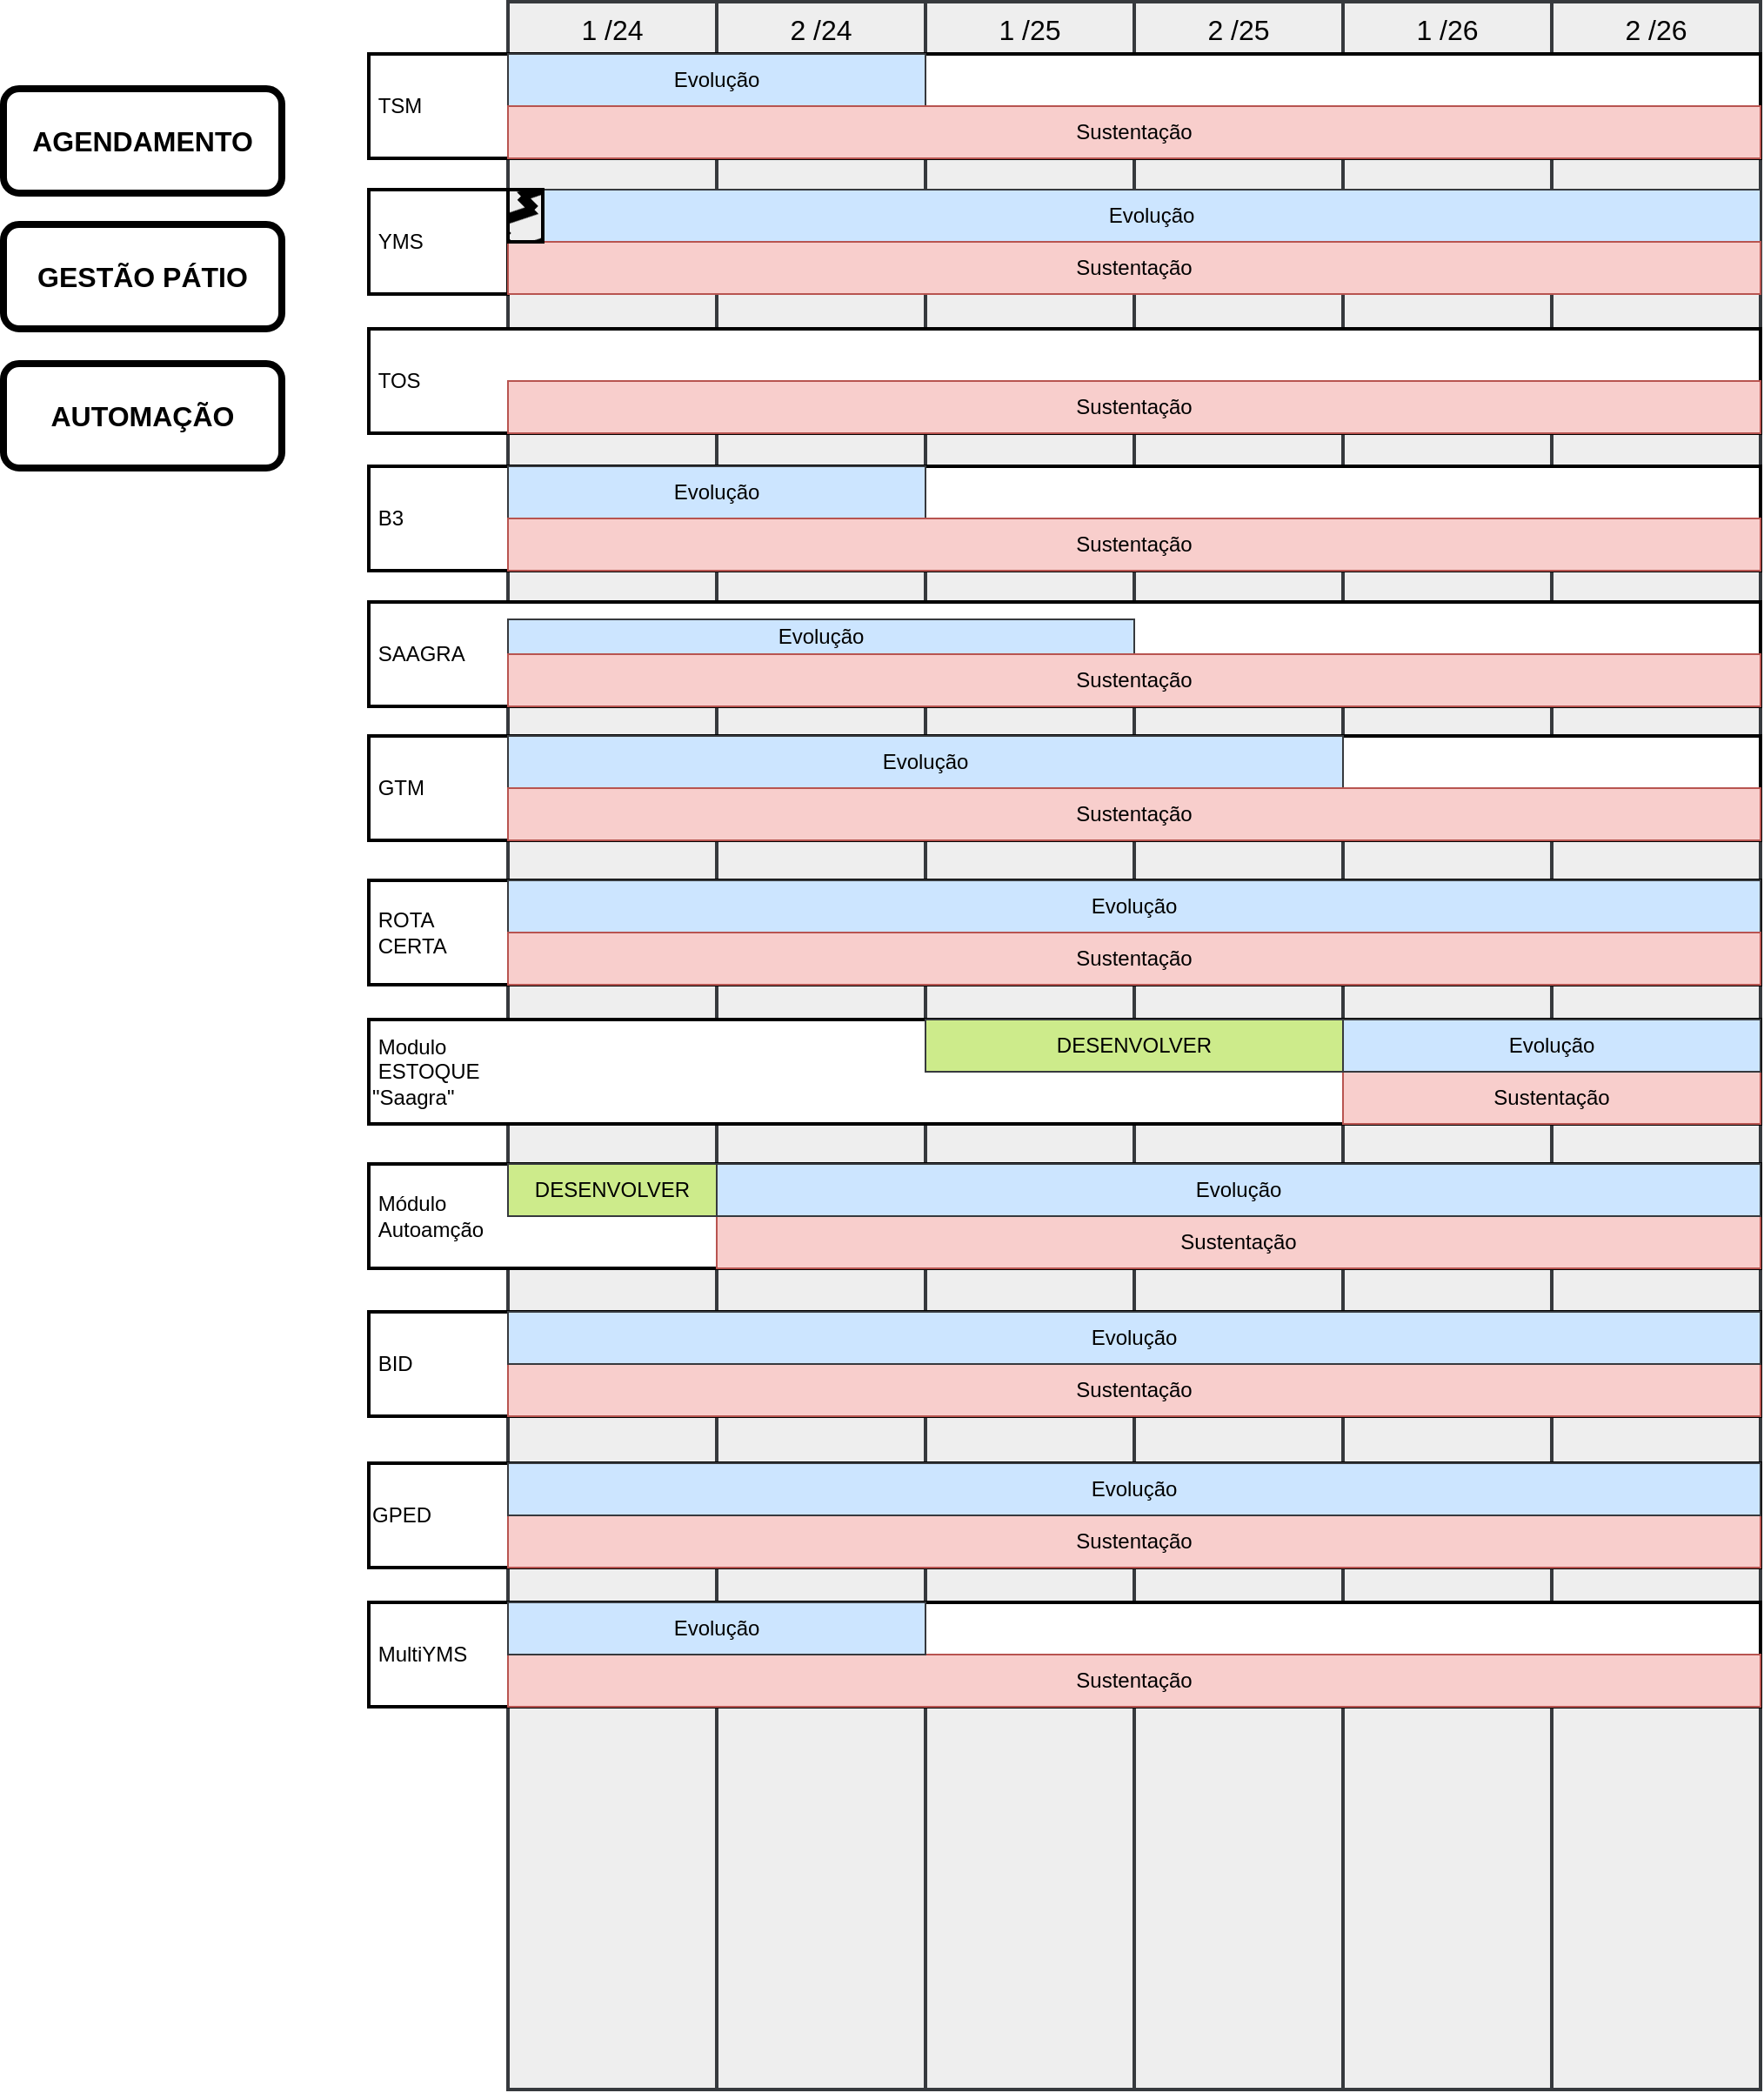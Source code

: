 <mxfile version="23.1.0" type="github">
  <diagram name="Página-1" id="VzQAFsm-xiUmSPo5FxEo">
    <mxGraphModel dx="2465" dy="891" grid="1" gridSize="10" guides="1" tooltips="1" connect="1" arrows="1" fold="1" page="1" pageScale="1" pageWidth="827" pageHeight="1169" math="0" shadow="0">
      <root>
        <mxCell id="0" />
        <mxCell id="1" parent="0" />
        <mxCell id="AmZqtmqh_XABwm-1z-AD-1" value="1 /24" style="rounded=0;whiteSpace=wrap;html=1;fontSize=16;fillColor=#eeeeee;align=center;verticalAlign=top;strokeWidth=2;strokeColor=#36393d;" vertex="1" parent="1">
          <mxGeometry x="70" y="50" width="120" height="1200" as="geometry" />
        </mxCell>
        <mxCell id="AmZqtmqh_XABwm-1z-AD-2" value="2 /24" style="rounded=0;whiteSpace=wrap;html=1;fontSize=16;fillColor=#eeeeee;align=center;verticalAlign=top;strokeWidth=2;strokeColor=#36393d;" vertex="1" parent="1">
          <mxGeometry x="190" y="50" width="120" height="1200" as="geometry" />
        </mxCell>
        <mxCell id="AmZqtmqh_XABwm-1z-AD-3" value="1 /25" style="rounded=0;whiteSpace=wrap;html=1;fontSize=16;fillColor=#eeeeee;align=center;verticalAlign=top;strokeWidth=2;strokeColor=#36393d;" vertex="1" parent="1">
          <mxGeometry x="310" y="50" width="120" height="1200" as="geometry" />
        </mxCell>
        <mxCell id="AmZqtmqh_XABwm-1z-AD-4" value="2 /25" style="rounded=0;whiteSpace=wrap;html=1;fontSize=16;fillColor=#eeeeee;align=center;verticalAlign=top;strokeWidth=2;strokeColor=#36393d;" vertex="1" parent="1">
          <mxGeometry x="430" y="50" width="120" height="1200" as="geometry" />
        </mxCell>
        <mxCell id="AmZqtmqh_XABwm-1z-AD-5" value="1 /26" style="rounded=0;whiteSpace=wrap;html=1;fontSize=16;fillColor=#eeeeee;align=center;verticalAlign=top;strokeWidth=2;strokeColor=#36393d;" vertex="1" parent="1">
          <mxGeometry x="550" y="50" width="120" height="1200" as="geometry" />
        </mxCell>
        <mxCell id="AmZqtmqh_XABwm-1z-AD-6" value="2 /26" style="rounded=0;whiteSpace=wrap;html=1;fontSize=16;fillColor=#eeeeee;align=center;verticalAlign=top;strokeWidth=2;strokeColor=#36393d;" vertex="1" parent="1">
          <mxGeometry x="670" y="50" width="120" height="1200" as="geometry" />
        </mxCell>
        <mxCell id="AmZqtmqh_XABwm-1z-AD-7" value="&amp;nbsp;B3" style="rounded=0;whiteSpace=wrap;html=1;align=left;strokeWidth=2;fillColor=default;" vertex="1" parent="1">
          <mxGeometry x="-10" y="317" width="800" height="60" as="geometry" />
        </mxCell>
        <mxCell id="AmZqtmqh_XABwm-1z-AD-8" value="&amp;nbsp;YMS" style="rounded=0;whiteSpace=wrap;html=1;align=left;strokeWidth=2;fillColor=default;" vertex="1" parent="1">
          <mxGeometry x="-10" y="158" width="80" height="60" as="geometry" />
        </mxCell>
        <mxCell id="AmZqtmqh_XABwm-1z-AD-9" value="Evolução" style="rounded=0;whiteSpace=wrap;html=1;fillColor=#cce5ff;strokeColor=#36393d;" vertex="1" parent="1">
          <mxGeometry x="70" y="317" width="240" height="30" as="geometry" />
        </mxCell>
        <mxCell id="AmZqtmqh_XABwm-1z-AD-10" value="Sustentação" style="rounded=0;whiteSpace=wrap;html=1;fillColor=#f8cecc;strokeColor=#b85450;" vertex="1" parent="1">
          <mxGeometry x="70" y="347" width="720" height="30" as="geometry" />
        </mxCell>
        <mxCell id="AmZqtmqh_XABwm-1z-AD-11" value="Evolução" style="rounded=0;whiteSpace=wrap;html=1;fillColor=#cce5ff;strokeColor=#36393d;" vertex="1" parent="1">
          <mxGeometry x="90" y="158" width="700" height="30" as="geometry" />
        </mxCell>
        <mxCell id="AmZqtmqh_XABwm-1z-AD-12" value="Sustentação" style="rounded=0;whiteSpace=wrap;html=1;fillColor=#f8cecc;strokeColor=#b85450;" vertex="1" parent="1">
          <mxGeometry x="70" y="188" width="720" height="30" as="geometry" />
        </mxCell>
        <mxCell id="AmZqtmqh_XABwm-1z-AD-13" value="&amp;nbsp;SAAGRA" style="rounded=0;whiteSpace=wrap;html=1;align=left;strokeWidth=2;fillColor=default;" vertex="1" parent="1">
          <mxGeometry x="-10" y="395" width="800" height="60" as="geometry" />
        </mxCell>
        <mxCell id="AmZqtmqh_XABwm-1z-AD-14" value="&amp;nbsp;GTM" style="rounded=0;whiteSpace=wrap;html=1;align=left;strokeWidth=2;fillColor=default;" vertex="1" parent="1">
          <mxGeometry x="-10" y="472" width="800" height="60" as="geometry" />
        </mxCell>
        <mxCell id="AmZqtmqh_XABwm-1z-AD-15" value="Evolução" style="rounded=0;whiteSpace=wrap;html=1;fillColor=#cce5ff;strokeColor=#36393d;" vertex="1" parent="1">
          <mxGeometry x="70" y="405" width="360" height="20" as="geometry" />
        </mxCell>
        <mxCell id="AmZqtmqh_XABwm-1z-AD-16" value="Sustentação" style="rounded=0;whiteSpace=wrap;html=1;fillColor=#f8cecc;strokeColor=#b85450;" vertex="1" parent="1">
          <mxGeometry x="70" y="425" width="720" height="30" as="geometry" />
        </mxCell>
        <mxCell id="AmZqtmqh_XABwm-1z-AD-17" value="Evolução" style="rounded=0;whiteSpace=wrap;html=1;fillColor=#cce5ff;strokeColor=#36393d;" vertex="1" parent="1">
          <mxGeometry x="70" y="472" width="480" height="30" as="geometry" />
        </mxCell>
        <mxCell id="AmZqtmqh_XABwm-1z-AD-18" value="Sustentação" style="rounded=0;whiteSpace=wrap;html=1;fillColor=#f8cecc;strokeColor=#b85450;" vertex="1" parent="1">
          <mxGeometry x="70" y="502" width="720" height="30" as="geometry" />
        </mxCell>
        <mxCell id="AmZqtmqh_XABwm-1z-AD-19" value="&amp;nbsp;Modulo &lt;br&gt;&amp;nbsp;ESTOQUE&lt;br&gt;&quot;Saagra&quot;" style="rounded=0;whiteSpace=wrap;html=1;align=left;strokeWidth=2;fillColor=default;" vertex="1" parent="1">
          <mxGeometry x="-10" y="635" width="800" height="60" as="geometry" />
        </mxCell>
        <mxCell id="AmZqtmqh_XABwm-1z-AD-20" value="DESENVOLVER" style="rounded=0;whiteSpace=wrap;html=1;fillColor=#cdeb8b;strokeColor=#36393d;" vertex="1" parent="1">
          <mxGeometry x="310" y="635" width="240" height="30" as="geometry" />
        </mxCell>
        <mxCell id="AmZqtmqh_XABwm-1z-AD-21" value="Sustentação" style="rounded=0;whiteSpace=wrap;html=1;fillColor=#f8cecc;strokeColor=#b85450;" vertex="1" parent="1">
          <mxGeometry x="550" y="665" width="240" height="30" as="geometry" />
        </mxCell>
        <mxCell id="AmZqtmqh_XABwm-1z-AD-22" value="Evolução" style="rounded=0;whiteSpace=wrap;html=1;fillColor=#cce5ff;strokeColor=#36393d;" vertex="1" parent="1">
          <mxGeometry x="550" y="635" width="240" height="30" as="geometry" />
        </mxCell>
        <mxCell id="AmZqtmqh_XABwm-1z-AD-23" value="&amp;nbsp;ROTA &lt;br&gt;&amp;nbsp;CERTA" style="rounded=0;whiteSpace=wrap;html=1;align=left;strokeWidth=2;fillColor=default;" vertex="1" parent="1">
          <mxGeometry x="-10" y="555" width="800" height="60" as="geometry" />
        </mxCell>
        <mxCell id="AmZqtmqh_XABwm-1z-AD-24" value="Evolução" style="rounded=0;whiteSpace=wrap;html=1;fillColor=#cce5ff;strokeColor=#36393d;" vertex="1" parent="1">
          <mxGeometry x="70" y="555" width="720" height="30" as="geometry" />
        </mxCell>
        <mxCell id="AmZqtmqh_XABwm-1z-AD-25" value="Sustentação" style="rounded=0;whiteSpace=wrap;html=1;fillColor=#f8cecc;strokeColor=#b85450;" vertex="1" parent="1">
          <mxGeometry x="70" y="585" width="720" height="30" as="geometry" />
        </mxCell>
        <mxCell id="AmZqtmqh_XABwm-1z-AD-26" value="&amp;nbsp;Módulo&lt;br&gt;&amp;nbsp;Autoamção" style="rounded=0;whiteSpace=wrap;html=1;align=left;strokeWidth=2;fillColor=default;" vertex="1" parent="1">
          <mxGeometry x="-10" y="718" width="800" height="60" as="geometry" />
        </mxCell>
        <mxCell id="AmZqtmqh_XABwm-1z-AD-27" value="DESENVOLVER" style="rounded=0;whiteSpace=wrap;html=1;fillColor=#cdeb8b;strokeColor=#36393d;" vertex="1" parent="1">
          <mxGeometry x="70" y="718" width="120" height="30" as="geometry" />
        </mxCell>
        <mxCell id="AmZqtmqh_XABwm-1z-AD-28" value="Sustentação" style="rounded=0;whiteSpace=wrap;html=1;fillColor=#f8cecc;strokeColor=#b85450;" vertex="1" parent="1">
          <mxGeometry x="190" y="748" width="600" height="30" as="geometry" />
        </mxCell>
        <mxCell id="AmZqtmqh_XABwm-1z-AD-29" value="Evolução" style="rounded=0;whiteSpace=wrap;html=1;fillColor=#cce5ff;strokeColor=#36393d;" vertex="1" parent="1">
          <mxGeometry x="190" y="718" width="600" height="30" as="geometry" />
        </mxCell>
        <mxCell id="AmZqtmqh_XABwm-1z-AD-30" value="&amp;nbsp;TOS" style="rounded=0;whiteSpace=wrap;html=1;align=left;strokeWidth=2;fillColor=default;" vertex="1" parent="1">
          <mxGeometry x="-10" y="238" width="800" height="60" as="geometry" />
        </mxCell>
        <mxCell id="AmZqtmqh_XABwm-1z-AD-31" value="Sustentação" style="rounded=0;whiteSpace=wrap;html=1;fillColor=#f8cecc;strokeColor=#b85450;" vertex="1" parent="1">
          <mxGeometry x="70" y="268" width="720" height="30" as="geometry" />
        </mxCell>
        <mxCell id="AmZqtmqh_XABwm-1z-AD-32" value="&amp;nbsp;TSM" style="rounded=0;whiteSpace=wrap;html=1;align=left;strokeWidth=2;fillColor=default;" vertex="1" parent="1">
          <mxGeometry x="-10" y="80" width="800" height="60" as="geometry" />
        </mxCell>
        <mxCell id="AmZqtmqh_XABwm-1z-AD-33" value="Evolução" style="rounded=0;whiteSpace=wrap;html=1;fillColor=#cce5ff;strokeColor=#36393d;" vertex="1" parent="1">
          <mxGeometry x="70" y="80" width="240" height="30" as="geometry" />
        </mxCell>
        <mxCell id="AmZqtmqh_XABwm-1z-AD-34" value="Sustentação" style="rounded=0;whiteSpace=wrap;html=1;fillColor=#f8cecc;strokeColor=#b85450;" vertex="1" parent="1">
          <mxGeometry x="70" y="110" width="720" height="30" as="geometry" />
        </mxCell>
        <mxCell id="AmZqtmqh_XABwm-1z-AD-35" value="&amp;nbsp;BID" style="rounded=0;whiteSpace=wrap;html=1;align=left;strokeWidth=2;fillColor=default;" vertex="1" parent="1">
          <mxGeometry x="-10" y="803" width="800" height="60" as="geometry" />
        </mxCell>
        <mxCell id="AmZqtmqh_XABwm-1z-AD-36" value="Sustentação" style="rounded=0;whiteSpace=wrap;html=1;fillColor=#f8cecc;strokeColor=#b85450;" vertex="1" parent="1">
          <mxGeometry x="70" y="833" width="720" height="30" as="geometry" />
        </mxCell>
        <mxCell id="AmZqtmqh_XABwm-1z-AD-37" value="Evolução" style="rounded=0;whiteSpace=wrap;html=1;fillColor=#cce5ff;strokeColor=#36393d;" vertex="1" parent="1">
          <mxGeometry x="70" y="803" width="720" height="30" as="geometry" />
        </mxCell>
        <mxCell id="AmZqtmqh_XABwm-1z-AD-38" value="" style="rounded=0;whiteSpace=wrap;html=1;fillColor=#000000;strokeColor=default;fillStyle=zigzag-line;strokeWidth=2;" vertex="1" parent="1">
          <mxGeometry x="70" y="158" width="20" height="30" as="geometry" />
        </mxCell>
        <mxCell id="AmZqtmqh_XABwm-1z-AD-39" value="AGENDAMENTO" style="rounded=1;whiteSpace=wrap;html=1;strokeWidth=4;fontSize=16;fontStyle=1" vertex="1" parent="1">
          <mxGeometry x="-220" y="100" width="160" height="60" as="geometry" />
        </mxCell>
        <mxCell id="AmZqtmqh_XABwm-1z-AD-40" value="GESTÃO PÁTIO" style="rounded=1;whiteSpace=wrap;html=1;strokeWidth=4;fontSize=16;fontStyle=1" vertex="1" parent="1">
          <mxGeometry x="-220" y="178" width="160" height="60" as="geometry" />
        </mxCell>
        <mxCell id="AmZqtmqh_XABwm-1z-AD-41" value="AUTOMAÇÃO" style="rounded=1;whiteSpace=wrap;html=1;strokeWidth=4;fontSize=16;fontStyle=1" vertex="1" parent="1">
          <mxGeometry x="-220" y="258" width="160" height="60" as="geometry" />
        </mxCell>
        <mxCell id="AmZqtmqh_XABwm-1z-AD-42" value="GPED" style="rounded=0;whiteSpace=wrap;html=1;align=left;strokeWidth=2;fillColor=default;" vertex="1" parent="1">
          <mxGeometry x="-10" y="890" width="800" height="60" as="geometry" />
        </mxCell>
        <mxCell id="AmZqtmqh_XABwm-1z-AD-43" value="Sustentação" style="rounded=0;whiteSpace=wrap;html=1;fillColor=#f8cecc;strokeColor=#b85450;" vertex="1" parent="1">
          <mxGeometry x="70" y="920" width="720" height="30" as="geometry" />
        </mxCell>
        <mxCell id="AmZqtmqh_XABwm-1z-AD-44" value="Evolução" style="rounded=0;whiteSpace=wrap;html=1;fillColor=#cce5ff;strokeColor=#36393d;" vertex="1" parent="1">
          <mxGeometry x="70" y="890" width="720" height="30" as="geometry" />
        </mxCell>
        <mxCell id="AmZqtmqh_XABwm-1z-AD-45" value="&amp;nbsp;MultiYMS" style="rounded=0;whiteSpace=wrap;html=1;align=left;strokeWidth=2;fillColor=default;" vertex="1" parent="1">
          <mxGeometry x="-10" y="970" width="800" height="60" as="geometry" />
        </mxCell>
        <mxCell id="AmZqtmqh_XABwm-1z-AD-46" value="Sustentação" style="rounded=0;whiteSpace=wrap;html=1;fillColor=#f8cecc;strokeColor=#b85450;" vertex="1" parent="1">
          <mxGeometry x="70" y="1000" width="720" height="30" as="geometry" />
        </mxCell>
        <mxCell id="AmZqtmqh_XABwm-1z-AD-47" value="Evolução" style="rounded=0;whiteSpace=wrap;html=1;fillColor=#cce5ff;strokeColor=#36393d;" vertex="1" parent="1">
          <mxGeometry x="70" y="970" width="240" height="30" as="geometry" />
        </mxCell>
      </root>
    </mxGraphModel>
  </diagram>
</mxfile>
